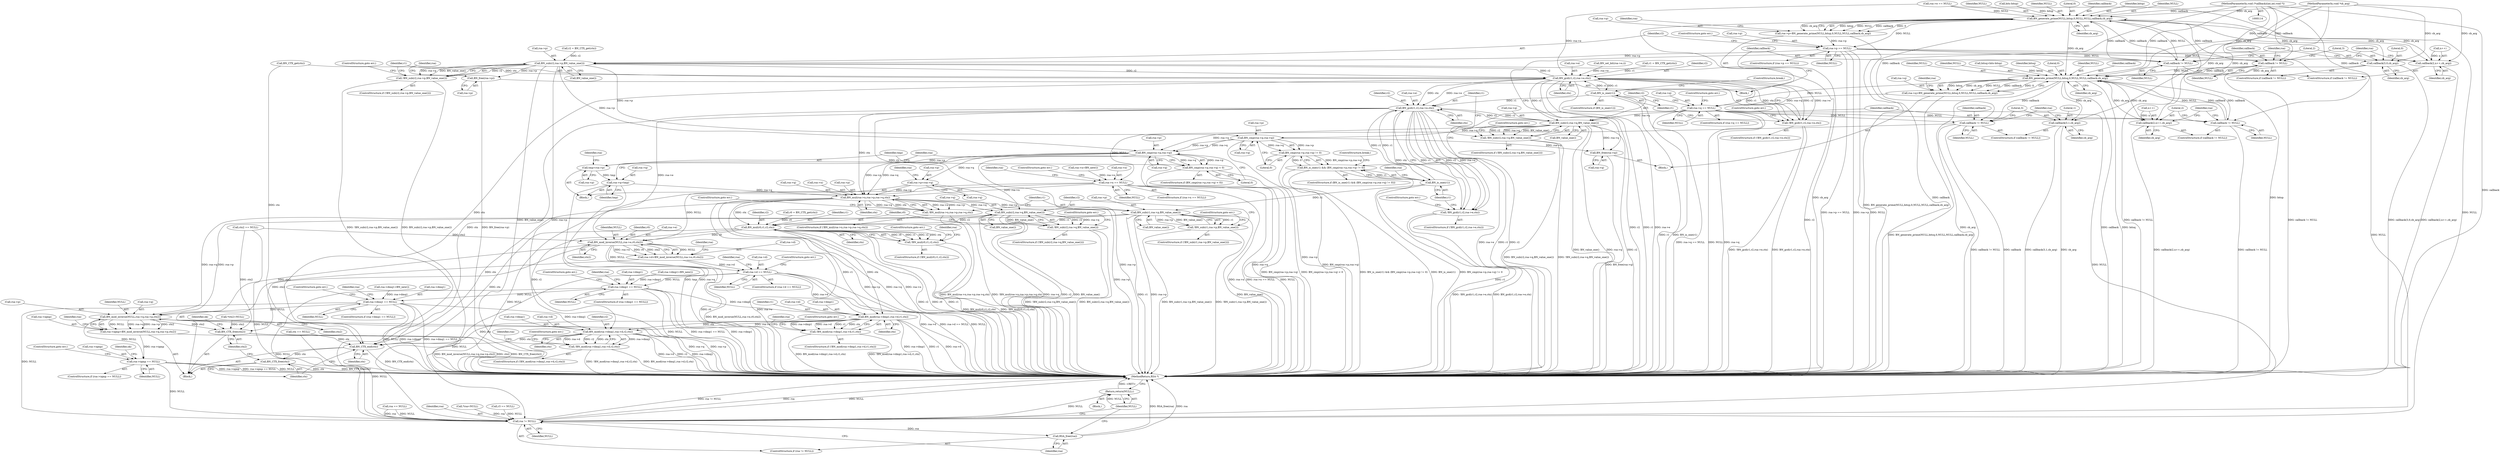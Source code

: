 digraph "0_openssl_db82b8f9bd432a59aea8e1014694e15fc457c2bb@pointer" {
"1000117" [label="(MethodParameterIn,void (*callback)(int,int,void *))"];
"1000262" [label="(Call,BN_generate_prime(NULL,bitsp,0,NULL,NULL,callback,cb_arg))"];
"1000258" [label="(Call,rsa->p=BN_generate_prime(NULL,bitsp,0,NULL,NULL,callback,cb_arg))"];
"1000271" [label="(Call,rsa->p == NULL)"];
"1000279" [label="(Call,BN_sub(r2,rsa->p,BN_value_one()))"];
"1000278" [label="(Call,!BN_sub(r2,rsa->p,BN_value_one()))"];
"1000288" [label="(Call,BN_gcd(r1,r2,rsa->e,ctx))"];
"1000287" [label="(Call,!BN_gcd(r1,r2,rsa->e,ctx))"];
"1000297" [label="(Call,BN_is_one(r1))"];
"1000353" [label="(Call,BN_gcd(r1,r2,rsa->e,ctx))"];
"1000344" [label="(Call,BN_sub(r2,rsa->q,BN_value_one()))"];
"1000343" [label="(Call,!BN_sub(r2,rsa->q,BN_value_one()))"];
"1000366" [label="(Call,BN_cmp(rsa->p,rsa->q))"];
"1000365" [label="(Call,BN_cmp(rsa->p,rsa->q) != 0)"];
"1000362" [label="(Call,BN_is_one(r1) && (BN_cmp(rsa->p,rsa->q) != 0))"];
"1000384" [label="(Call,BN_free(rsa->q))"];
"1000398" [label="(Call,BN_cmp(rsa->p,rsa->q))"];
"1000397" [label="(Call,BN_cmp(rsa->p,rsa->q) < 0)"];
"1000407" [label="(Call,tmp=rsa->p)"];
"1000419" [label="(Call,rsa->q=tmp)"];
"1000438" [label="(Call,BN_mul(rsa->n,rsa->p,rsa->q,ctx))"];
"1000437" [label="(Call,!BN_mul(rsa->n,rsa->p,rsa->q,ctx))"];
"1000452" [label="(Call,BN_sub(r1,rsa->p,BN_value_one()))"];
"1000451" [label="(Call,!BN_sub(r1,rsa->p,BN_value_one()))"];
"1000470" [label="(Call,BN_mul(r0,r1,r2,ctx))"];
"1000469" [label="(Call,!BN_mul(r0,r1,r2,ctx))"];
"1000480" [label="(Call,BN_mod_inverse(NULL,rsa->e,r0,ctx2))"];
"1000476" [label="(Call,rsa->d=BN_mod_inverse(NULL,rsa->e,r0,ctx2))"];
"1000488" [label="(Call,rsa->d == NULL)"];
"1000500" [label="(Call,rsa->dmp1 == NULL)"];
"1000508" [label="(Call,BN_mod(rsa->dmp1,rsa->d,r1,ctx))"];
"1000507" [label="(Call,!BN_mod(rsa->dmp1,rsa->d,r1,ctx))"];
"1000532" [label="(Call,BN_mod(rsa->dmq1,rsa->d,r2,ctx))"];
"1000531" [label="(Call,!BN_mod(rsa->dmq1,rsa->d,r2,ctx))"];
"1000578" [label="(Call,BN_CTX_end(ctx))"];
"1000580" [label="(Call,BN_CTX_free(ctx))"];
"1000524" [label="(Call,rsa->dmq1 == NULL)"];
"1000546" [label="(Call,BN_mod_inverse(NULL,rsa->q,rsa->p,ctx2))"];
"1000542" [label="(Call,rsa->iqmp=BN_mod_inverse(NULL,rsa->q,rsa->p,ctx2))"];
"1000556" [label="(Call,rsa->iqmp == NULL)"];
"1000589" [label="(Call,rsa != NULL)"];
"1000592" [label="(Call,RSA_free(rsa))"];
"1000594" [label="(Return,return(NULL);)"];
"1000582" [label="(Call,BN_CTX_free(ctx2))"];
"1000461" [label="(Call,BN_sub(r2,rsa->q,BN_value_one()))"];
"1000460" [label="(Call,!BN_sub(r2,rsa->q,BN_value_one()))"];
"1000412" [label="(Call,rsa->p=rsa->q)"];
"1000352" [label="(Call,!BN_gcd(r1,r2,rsa->e,ctx))"];
"1000363" [label="(Call,BN_is_one(r1))"];
"1000309" [label="(Call,BN_free(rsa->p))"];
"1000301" [label="(Call,callback != NULL)"];
"1000314" [label="(Call,callback != NULL)"];
"1000327" [label="(Call,BN_generate_prime(NULL,bitsq,0,NULL,NULL,callback,cb_arg))"];
"1000323" [label="(Call,rsa->q=BN_generate_prime(NULL,bitsq,0,NULL,NULL,callback,cb_arg))"];
"1000336" [label="(Call,rsa->q == NULL)"];
"1000376" [label="(Call,callback != NULL)"];
"1000389" [label="(Call,callback != NULL)"];
"1000430" [label="(Call,rsa->n == NULL)"];
"1000379" [label="(Call,callback(2,n++,cb_arg))"];
"1000392" [label="(Call,callback(3,1,cb_arg))"];
"1000304" [label="(Call,callback(2,n++,cb_arg))"];
"1000317" [label="(Call,callback(3,0,cb_arg))"];
"1000334" [label="(Identifier,cb_arg)"];
"1000530" [label="(ControlStructure,if (!BN_mod(rsa->dmq1,rsa->d,r2,ctx)))"];
"1000457" [label="(Call,BN_value_one())"];
"1000487" [label="(ControlStructure,if (rsa->d == NULL))"];
"1000389" [label="(Call,callback != NULL)"];
"1000481" [label="(Identifier,NULL)"];
"1000264" [label="(Identifier,bitsp)"];
"1000586" [label="(Identifier,ok)"];
"1000336" [label="(Call,rsa->q == NULL)"];
"1000251" [label="(Call,BN_set_bit(rsa->e,i))"];
"1000119" [label="(Block,)"];
"1000520" [label="(Identifier,rsa)"];
"1000454" [label="(Call,rsa->p)"];
"1000581" [label="(Identifier,ctx)"];
"1000436" [label="(ControlStructure,if (!BN_mul(rsa->n,rsa->p,rsa->q,ctx)))"];
"1000216" [label="(Call,rsa == NULL)"];
"1000325" [label="(Identifier,rsa)"];
"1000466" [label="(Call,BN_value_one())"];
"1000524" [label="(Call,rsa->dmq1 == NULL)"];
"1000298" [label="(Identifier,r1)"];
"1000392" [label="(Call,callback(3,1,cb_arg))"];
"1000533" [label="(Call,rsa->dmq1)"];
"1000402" [label="(Call,rsa->q)"];
"1000333" [label="(Identifier,callback)"];
"1000556" [label="(Call,rsa->iqmp == NULL)"];
"1000578" [label="(Call,BN_CTX_end(ctx))"];
"1000263" [label="(Identifier,NULL)"];
"1000431" [label="(Call,rsa->n)"];
"1000324" [label="(Call,rsa->q)"];
"1000435" [label="(ControlStructure,goto err;)"];
"1000453" [label="(Identifier,r1)"];
"1000448" [label="(Identifier,ctx)"];
"1000296" [label="(ControlStructure,if (BN_is_one(r1)))"];
"1000289" [label="(Identifier,r1)"];
"1000270" [label="(ControlStructure,if (rsa->p == NULL))"];
"1000346" [label="(Call,rsa->q)"];
"1000588" [label="(ControlStructure,if (rsa != NULL))"];
"1000469" [label="(Call,!BN_mul(r0,r1,r2,ctx))"];
"1000390" [label="(Identifier,callback)"];
"1000315" [label="(Identifier,callback)"];
"1000378" [label="(Identifier,NULL)"];
"1000302" [label="(Identifier,callback)"];
"1000284" [label="(Call,BN_value_one())"];
"1000582" [label="(Call,BN_CTX_free(ctx2))"];
"1000209" [label="(Call,bits-bitsp)"];
"1000485" [label="(Identifier,r0)"];
"1000458" [label="(ControlStructure,goto err;)"];
"1000332" [label="(Identifier,NULL)"];
"1000272" [label="(Call,rsa->p)"];
"1000551" [label="(Call,rsa->p)"];
"1000285" [label="(ControlStructure,goto err;)"];
"1000493" [label="(ControlStructure,goto err;)"];
"1000343" [label="(Call,!BN_sub(r2,rsa->q,BN_value_one()))"];
"1000342" [label="(ControlStructure,if (!BN_sub(r2,rsa->q,BN_value_one())))"];
"1000361" [label="(ControlStructure,if (BN_is_one(r1) && (BN_cmp(rsa->p,rsa->q) != 0)))"];
"1000257" [label="(Block,)"];
"1000397" [label="(Call,BN_cmp(rsa->p,rsa->q) < 0)"];
"1000489" [label="(Call,rsa->d)"];
"1000501" [label="(Call,rsa->dmp1)"];
"1000331" [label="(Identifier,NULL)"];
"1000338" [label="(Identifier,rsa)"];
"1000179" [label="(Call,r0 = BN_CTX_get(ctx))"];
"1000590" [label="(Identifier,rsa)"];
"1000290" [label="(Identifier,r2)"];
"1000460" [label="(Call,!BN_sub(r2,rsa->q,BN_value_one()))"];
"1000388" [label="(ControlStructure,if (callback != NULL))"];
"1000306" [label="(Call,n++)"];
"1000193" [label="(Call,BN_CTX_get(ctx))"];
"1000529" [label="(ControlStructure,goto err;)"];
"1000500" [label="(Call,rsa->dmp1 == NULL)"];
"1000322" [label="(Block,)"];
"1000291" [label="(Call,rsa->e)"];
"1000269" [label="(Identifier,cb_arg)"];
"1000118" [label="(MethodParameterIn,void *cb_arg)"];
"1000297" [label="(Call,BN_is_one(r1))"];
"1000534" [label="(Identifier,rsa)"];
"1000311" [label="(Identifier,rsa)"];
"1000317" [label="(Call,callback(3,0,cb_arg))"];
"1000381" [label="(Call,n++)"];
"1000294" [label="(Identifier,ctx)"];
"1000374" [label="(ControlStructure,break;)"];
"1000477" [label="(Call,rsa->d)"];
"1000368" [label="(Identifier,rsa)"];
"1000345" [label="(Identifier,r2)"];
"1000554" [label="(Identifier,ctx2)"];
"1000451" [label="(Call,!BN_sub(r1,rsa->p,BN_value_one()))"];
"1000518" [label="(Call,rsa->dmq1=BN_new())"];
"1000467" [label="(ControlStructure,goto err;)"];
"1000515" [label="(Identifier,r1)"];
"1000288" [label="(Call,BN_gcd(r1,r2,rsa->e,ctx))"];
"1000366" [label="(Call,BN_cmp(rsa->p,rsa->q))"];
"1000398" [label="(Call,BN_cmp(rsa->p,rsa->q))"];
"1000544" [label="(Identifier,rsa)"];
"1000440" [label="(Identifier,rsa)"];
"1000394" [label="(Literal,1)"];
"1000589" [label="(Call,rsa != NULL)"];
"1000480" [label="(Call,BN_mod_inverse(NULL,rsa->e,r0,ctx2))"];
"1000276" [label="(ControlStructure,goto err;)"];
"1000450" [label="(ControlStructure,if (!BN_sub(r1,rsa->p,BN_value_one())))"];
"1000173" [label="(Call,ctx2 == NULL)"];
"1000226" [label="(Call,rsa->e == NULL)"];
"1000280" [label="(Identifier,r2)"];
"1000536" [label="(Call,rsa->d)"];
"1000352" [label="(Call,!BN_gcd(r1,r2,rsa->e,ctx))"];
"1000301" [label="(Call,callback != NULL)"];
"1000287" [label="(Call,!BN_gcd(r1,r2,rsa->e,ctx))"];
"1000471" [label="(Identifier,r0)"];
"1000499" [label="(ControlStructure,if (rsa->dmp1 == NULL))"];
"1000528" [label="(Identifier,NULL)"];
"1000354" [label="(Identifier,r1)"];
"1000370" [label="(Call,rsa->q)"];
"1000486" [label="(Identifier,ctx2)"];
"1000299" [label="(ControlStructure,break;)"];
"1000376" [label="(Call,callback != NULL)"];
"1000507" [label="(Call,!BN_mod(rsa->dmp1,rsa->d,r1,ctx))"];
"1000547" [label="(Identifier,NULL)"];
"1000472" [label="(Identifier,r1)"];
"1000275" [label="(Identifier,NULL)"];
"1000259" [label="(Call,rsa->p)"];
"1000416" [label="(Call,rsa->q)"];
"1000318" [label="(Literal,3)"];
"1000351" [label="(ControlStructure,if (!BN_gcd(r1,r2,rsa->e,ctx)))"];
"1000121" [label="(Call,*rsa=NULL)"];
"1000476" [label="(Call,rsa->d=BN_mod_inverse(NULL,rsa->e,r0,ctx2))"];
"1000305" [label="(Literal,2)"];
"1000445" [label="(Call,rsa->q)"];
"1000439" [label="(Call,rsa->n)"];
"1000353" [label="(Call,BN_gcd(r1,r2,rsa->e,ctx))"];
"1000367" [label="(Call,rsa->p)"];
"1000335" [label="(ControlStructure,if (rsa->q == NULL))"];
"1000385" [label="(Call,rsa->q)"];
"1000314" [label="(Call,callback != NULL)"];
"1000350" [label="(ControlStructure,goto err;)"];
"1000267" [label="(Identifier,NULL)"];
"1000183" [label="(Call,r1 = BN_CTX_get(ctx))"];
"1000271" [label="(Call,rsa->p == NULL)"];
"1000512" [label="(Call,rsa->d)"];
"1000426" [label="(Identifier,rsa)"];
"1000473" [label="(Identifier,r2)"];
"1000494" [label="(Call,rsa->dmp1=BN_new())"];
"1000594" [label="(Return,return(NULL);)"];
"1000158" [label="(Call,*ctx2=NULL)"];
"1000165" [label="(Call,ctx == NULL)"];
"1000463" [label="(Call,rsa->q)"];
"1000468" [label="(ControlStructure,if (!BN_mul(r0,r1,r2,ctx)))"];
"1000310" [label="(Call,rsa->p)"];
"1000323" [label="(Call,rsa->q=BN_generate_prime(NULL,bitsq,0,NULL,NULL,callback,cb_arg))"];
"1000295" [label="(ControlStructure,goto err;)"];
"1000286" [label="(ControlStructure,if (!BN_gcd(r1,r2,rsa->e,ctx)))"];
"1000599" [label="(MethodReturn,RSA *)"];
"1000300" [label="(ControlStructure,if (callback != NULL))"];
"1000320" [label="(Identifier,cb_arg)"];
"1000412" [label="(Call,rsa->p=rsa->q)"];
"1000580" [label="(Call,BN_CTX_free(ctx))"];
"1000591" [label="(Identifier,NULL)"];
"1000423" [label="(Identifier,tmp)"];
"1000419" [label="(Call,rsa->q=tmp)"];
"1000266" [label="(Identifier,NULL)"];
"1000558" [label="(Identifier,rsa)"];
"1000328" [label="(Identifier,NULL)"];
"1000379" [label="(Call,callback(2,n++,cb_arg))"];
"1000363" [label="(Call,BN_is_one(r1))"];
"1000420" [label="(Call,rsa->q)"];
"1000273" [label="(Identifier,rsa)"];
"1000504" [label="(Identifier,NULL)"];
"1000281" [label="(Call,rsa->p)"];
"1000434" [label="(Identifier,NULL)"];
"1000540" [label="(Identifier,ctx)"];
"1000380" [label="(Literal,2)"];
"1000303" [label="(Identifier,NULL)"];
"1000313" [label="(ControlStructure,if (callback != NULL))"];
"1000414" [label="(Identifier,rsa)"];
"1000525" [label="(Call,rsa->dmq1)"];
"1000260" [label="(Identifier,rsa)"];
"1000117" [label="(MethodParameterIn,void (*callback)(int,int,void *))"];
"1000595" [label="(Identifier,NULL)"];
"1000539" [label="(Identifier,r2)"];
"1000517" [label="(ControlStructure,goto err;)"];
"1000384" [label="(Call,BN_free(rsa->q))"];
"1000470" [label="(Call,BN_mul(r0,r1,r2,ctx))"];
"1000308" [label="(Identifier,cb_arg)"];
"1000355" [label="(Identifier,r2)"];
"1000373" [label="(Literal,0)"];
"1000474" [label="(Identifier,ctx)"];
"1000475" [label="(ControlStructure,goto err;)"];
"1000340" [label="(Identifier,NULL)"];
"1000560" [label="(Identifier,NULL)"];
"1000187" [label="(Call,r2 = BN_CTX_get(ctx))"];
"1000430" [label="(Call,rsa->n == NULL)"];
"1000506" [label="(ControlStructure,if (!BN_mod(rsa->dmp1,rsa->d,r1,ctx)))"];
"1000344" [label="(Call,BN_sub(r2,rsa->q,BN_value_one()))"];
"1000327" [label="(Call,BN_generate_prime(NULL,bitsq,0,NULL,NULL,callback,cb_arg))"];
"1000592" [label="(Call,RSA_free(rsa))"];
"1000319" [label="(Literal,0)"];
"1000393" [label="(Literal,3)"];
"1000492" [label="(Identifier,NULL)"];
"1000377" [label="(Identifier,callback)"];
"1000396" [label="(ControlStructure,if (BN_cmp(rsa->p,rsa->q) < 0))"];
"1000452" [label="(Call,BN_sub(r1,rsa->p,BN_value_one()))"];
"1000561" [label="(ControlStructure,goto err;)"];
"1000360" [label="(ControlStructure,goto err;)"];
"1000409" [label="(Call,rsa->p)"];
"1000459" [label="(ControlStructure,if (!BN_sub(r2,rsa->q,BN_value_one())))"];
"1000557" [label="(Call,rsa->iqmp)"];
"1000316" [label="(Identifier,NULL)"];
"1000505" [label="(ControlStructure,goto err;)"];
"1000362" [label="(Call,BN_is_one(r1) && (BN_cmp(rsa->p,rsa->q) != 0))"];
"1000543" [label="(Call,rsa->iqmp)"];
"1000424" [label="(Call,rsa->n=BN_new())"];
"1000406" [label="(Block,)"];
"1000341" [label="(ControlStructure,goto err;)"];
"1000386" [label="(Identifier,rsa)"];
"1000359" [label="(Identifier,ctx)"];
"1000438" [label="(Call,BN_mul(rsa->n,rsa->p,rsa->q,ctx))"];
"1000478" [label="(Identifier,rsa)"];
"1000482" [label="(Call,rsa->e)"];
"1000510" [label="(Identifier,rsa)"];
"1000207" [label="(Call,bitsq=bits-bitsp)"];
"1000265" [label="(Literal,0)"];
"1000516" [label="(Identifier,ctx)"];
"1000509" [label="(Call,rsa->dmp1)"];
"1000268" [label="(Identifier,callback)"];
"1000531" [label="(Call,!BN_mod(rsa->dmq1,rsa->d,r2,ctx))"];
"1000563" [label="(Identifier,ok)"];
"1000349" [label="(Call,BN_value_one())"];
"1000408" [label="(Identifier,tmp)"];
"1000546" [label="(Call,BN_mod_inverse(NULL,rsa->q,rsa->p,ctx2))"];
"1000532" [label="(Call,BN_mod(rsa->dmq1,rsa->d,r2,ctx))"];
"1000462" [label="(Identifier,r2)"];
"1000400" [label="(Identifier,rsa)"];
"1000437" [label="(Call,!BN_mul(rsa->n,rsa->p,rsa->q,ctx))"];
"1000356" [label="(Call,rsa->e)"];
"1000258" [label="(Call,rsa->p=BN_generate_prime(NULL,bitsp,0,NULL,NULL,callback,cb_arg))"];
"1000488" [label="(Call,rsa->d == NULL)"];
"1000262" [label="(Call,BN_generate_prime(NULL,bitsp,0,NULL,NULL,callback,cb_arg))"];
"1000364" [label="(Identifier,r1)"];
"1000395" [label="(Identifier,cb_arg)"];
"1000461" [label="(Call,BN_sub(r2,rsa->q,BN_value_one()))"];
"1000399" [label="(Call,rsa->p)"];
"1000548" [label="(Call,rsa->q)"];
"1000541" [label="(ControlStructure,goto err;)"];
"1000583" [label="(Identifier,ctx2)"];
"1000413" [label="(Call,rsa->p)"];
"1000593" [label="(Identifier,rsa)"];
"1000442" [label="(Call,rsa->p)"];
"1000496" [label="(Identifier,rsa)"];
"1000542" [label="(Call,rsa->iqmp=BN_mod_inverse(NULL,rsa->q,rsa->p,ctx2))"];
"1000407" [label="(Call,tmp=rsa->p)"];
"1000587" [label="(Block,)"];
"1000579" [label="(Identifier,ctx)"];
"1000429" [label="(ControlStructure,if (rsa->n == NULL))"];
"1000555" [label="(ControlStructure,if (rsa->iqmp == NULL))"];
"1000391" [label="(Identifier,NULL)"];
"1000383" [label="(Identifier,cb_arg)"];
"1000490" [label="(Identifier,rsa)"];
"1000523" [label="(ControlStructure,if (rsa->dmq1 == NULL))"];
"1000304" [label="(Call,callback(2,n++,cb_arg))"];
"1000196" [label="(Call,r3 == NULL)"];
"1000421" [label="(Identifier,rsa)"];
"1000329" [label="(Identifier,bitsq)"];
"1000365" [label="(Call,BN_cmp(rsa->p,rsa->q) != 0)"];
"1000330" [label="(Literal,0)"];
"1000375" [label="(ControlStructure,if (callback != NULL))"];
"1000405" [label="(Literal,0)"];
"1000278" [label="(Call,!BN_sub(r2,rsa->p,BN_value_one()))"];
"1000449" [label="(ControlStructure,goto err;)"];
"1000508" [label="(Call,BN_mod(rsa->dmp1,rsa->d,r1,ctx))"];
"1000279" [label="(Call,BN_sub(r2,rsa->p,BN_value_one()))"];
"1000337" [label="(Call,rsa->q)"];
"1000277" [label="(ControlStructure,if (!BN_sub(r2,rsa->p,BN_value_one())))"];
"1000309" [label="(Call,BN_free(rsa->p))"];
"1000117" -> "1000114"  [label="AST: "];
"1000117" -> "1000599"  [label="DDG: callback"];
"1000117" -> "1000262"  [label="DDG: callback"];
"1000117" -> "1000301"  [label="DDG: callback"];
"1000117" -> "1000314"  [label="DDG: callback"];
"1000117" -> "1000327"  [label="DDG: callback"];
"1000117" -> "1000376"  [label="DDG: callback"];
"1000117" -> "1000389"  [label="DDG: callback"];
"1000262" -> "1000258"  [label="AST: "];
"1000262" -> "1000269"  [label="CFG: "];
"1000263" -> "1000262"  [label="AST: "];
"1000264" -> "1000262"  [label="AST: "];
"1000265" -> "1000262"  [label="AST: "];
"1000266" -> "1000262"  [label="AST: "];
"1000267" -> "1000262"  [label="AST: "];
"1000268" -> "1000262"  [label="AST: "];
"1000269" -> "1000262"  [label="AST: "];
"1000258" -> "1000262"  [label="CFG: "];
"1000262" -> "1000599"  [label="DDG: cb_arg"];
"1000262" -> "1000599"  [label="DDG: callback"];
"1000262" -> "1000599"  [label="DDG: bitsp"];
"1000262" -> "1000258"  [label="DDG: bitsp"];
"1000262" -> "1000258"  [label="DDG: NULL"];
"1000262" -> "1000258"  [label="DDG: callback"];
"1000262" -> "1000258"  [label="DDG: 0"];
"1000262" -> "1000258"  [label="DDG: cb_arg"];
"1000301" -> "1000262"  [label="DDG: NULL"];
"1000301" -> "1000262"  [label="DDG: callback"];
"1000226" -> "1000262"  [label="DDG: NULL"];
"1000209" -> "1000262"  [label="DDG: bitsp"];
"1000304" -> "1000262"  [label="DDG: cb_arg"];
"1000118" -> "1000262"  [label="DDG: cb_arg"];
"1000262" -> "1000271"  [label="DDG: NULL"];
"1000262" -> "1000301"  [label="DDG: callback"];
"1000262" -> "1000304"  [label="DDG: cb_arg"];
"1000262" -> "1000314"  [label="DDG: callback"];
"1000262" -> "1000317"  [label="DDG: cb_arg"];
"1000262" -> "1000327"  [label="DDG: cb_arg"];
"1000258" -> "1000257"  [label="AST: "];
"1000259" -> "1000258"  [label="AST: "];
"1000273" -> "1000258"  [label="CFG: "];
"1000258" -> "1000599"  [label="DDG: BN_generate_prime(NULL,bitsp,0,NULL,NULL,callback,cb_arg)"];
"1000258" -> "1000271"  [label="DDG: rsa->p"];
"1000271" -> "1000270"  [label="AST: "];
"1000271" -> "1000275"  [label="CFG: "];
"1000272" -> "1000271"  [label="AST: "];
"1000275" -> "1000271"  [label="AST: "];
"1000276" -> "1000271"  [label="CFG: "];
"1000280" -> "1000271"  [label="CFG: "];
"1000271" -> "1000599"  [label="DDG: NULL"];
"1000271" -> "1000599"  [label="DDG: rsa->p"];
"1000271" -> "1000599"  [label="DDG: rsa->p == NULL"];
"1000271" -> "1000279"  [label="DDG: rsa->p"];
"1000271" -> "1000301"  [label="DDG: NULL"];
"1000271" -> "1000314"  [label="DDG: NULL"];
"1000271" -> "1000589"  [label="DDG: NULL"];
"1000279" -> "1000278"  [label="AST: "];
"1000279" -> "1000284"  [label="CFG: "];
"1000280" -> "1000279"  [label="AST: "];
"1000281" -> "1000279"  [label="AST: "];
"1000284" -> "1000279"  [label="AST: "];
"1000278" -> "1000279"  [label="CFG: "];
"1000279" -> "1000599"  [label="DDG: BN_value_one()"];
"1000279" -> "1000599"  [label="DDG: r2"];
"1000279" -> "1000599"  [label="DDG: rsa->p"];
"1000279" -> "1000278"  [label="DDG: r2"];
"1000279" -> "1000278"  [label="DDG: rsa->p"];
"1000279" -> "1000278"  [label="DDG: BN_value_one()"];
"1000187" -> "1000279"  [label="DDG: r2"];
"1000288" -> "1000279"  [label="DDG: r2"];
"1000279" -> "1000288"  [label="DDG: r2"];
"1000279" -> "1000309"  [label="DDG: rsa->p"];
"1000279" -> "1000366"  [label="DDG: rsa->p"];
"1000279" -> "1000398"  [label="DDG: rsa->p"];
"1000278" -> "1000277"  [label="AST: "];
"1000285" -> "1000278"  [label="CFG: "];
"1000289" -> "1000278"  [label="CFG: "];
"1000278" -> "1000599"  [label="DDG: !BN_sub(r2,rsa->p,BN_value_one())"];
"1000278" -> "1000599"  [label="DDG: BN_sub(r2,rsa->p,BN_value_one())"];
"1000288" -> "1000287"  [label="AST: "];
"1000288" -> "1000294"  [label="CFG: "];
"1000289" -> "1000288"  [label="AST: "];
"1000290" -> "1000288"  [label="AST: "];
"1000291" -> "1000288"  [label="AST: "];
"1000294" -> "1000288"  [label="AST: "];
"1000287" -> "1000288"  [label="CFG: "];
"1000288" -> "1000599"  [label="DDG: rsa->e"];
"1000288" -> "1000599"  [label="DDG: r2"];
"1000288" -> "1000599"  [label="DDG: r1"];
"1000288" -> "1000287"  [label="DDG: r1"];
"1000288" -> "1000287"  [label="DDG: r2"];
"1000288" -> "1000287"  [label="DDG: rsa->e"];
"1000288" -> "1000287"  [label="DDG: ctx"];
"1000297" -> "1000288"  [label="DDG: r1"];
"1000183" -> "1000288"  [label="DDG: r1"];
"1000226" -> "1000288"  [label="DDG: rsa->e"];
"1000251" -> "1000288"  [label="DDG: rsa->e"];
"1000193" -> "1000288"  [label="DDG: ctx"];
"1000288" -> "1000297"  [label="DDG: r1"];
"1000288" -> "1000344"  [label="DDG: r2"];
"1000288" -> "1000353"  [label="DDG: rsa->e"];
"1000288" -> "1000353"  [label="DDG: ctx"];
"1000288" -> "1000578"  [label="DDG: ctx"];
"1000287" -> "1000286"  [label="AST: "];
"1000295" -> "1000287"  [label="CFG: "];
"1000298" -> "1000287"  [label="CFG: "];
"1000287" -> "1000599"  [label="DDG: !BN_gcd(r1,r2,rsa->e,ctx)"];
"1000287" -> "1000599"  [label="DDG: BN_gcd(r1,r2,rsa->e,ctx)"];
"1000297" -> "1000296"  [label="AST: "];
"1000297" -> "1000298"  [label="CFG: "];
"1000298" -> "1000297"  [label="AST: "];
"1000299" -> "1000297"  [label="CFG: "];
"1000302" -> "1000297"  [label="CFG: "];
"1000297" -> "1000599"  [label="DDG: r1"];
"1000297" -> "1000599"  [label="DDG: BN_is_one(r1)"];
"1000297" -> "1000353"  [label="DDG: r1"];
"1000353" -> "1000352"  [label="AST: "];
"1000353" -> "1000359"  [label="CFG: "];
"1000354" -> "1000353"  [label="AST: "];
"1000355" -> "1000353"  [label="AST: "];
"1000356" -> "1000353"  [label="AST: "];
"1000359" -> "1000353"  [label="AST: "];
"1000352" -> "1000353"  [label="CFG: "];
"1000353" -> "1000599"  [label="DDG: rsa->e"];
"1000353" -> "1000599"  [label="DDG: r1"];
"1000353" -> "1000599"  [label="DDG: r2"];
"1000353" -> "1000344"  [label="DDG: r2"];
"1000353" -> "1000352"  [label="DDG: r1"];
"1000353" -> "1000352"  [label="DDG: r2"];
"1000353" -> "1000352"  [label="DDG: rsa->e"];
"1000353" -> "1000352"  [label="DDG: ctx"];
"1000363" -> "1000353"  [label="DDG: r1"];
"1000344" -> "1000353"  [label="DDG: r2"];
"1000353" -> "1000363"  [label="DDG: r1"];
"1000353" -> "1000438"  [label="DDG: ctx"];
"1000353" -> "1000461"  [label="DDG: r2"];
"1000353" -> "1000480"  [label="DDG: rsa->e"];
"1000353" -> "1000578"  [label="DDG: ctx"];
"1000344" -> "1000343"  [label="AST: "];
"1000344" -> "1000349"  [label="CFG: "];
"1000345" -> "1000344"  [label="AST: "];
"1000346" -> "1000344"  [label="AST: "];
"1000349" -> "1000344"  [label="AST: "];
"1000343" -> "1000344"  [label="CFG: "];
"1000344" -> "1000599"  [label="DDG: BN_value_one()"];
"1000344" -> "1000599"  [label="DDG: rsa->q"];
"1000344" -> "1000599"  [label="DDG: r2"];
"1000344" -> "1000343"  [label="DDG: r2"];
"1000344" -> "1000343"  [label="DDG: rsa->q"];
"1000344" -> "1000343"  [label="DDG: BN_value_one()"];
"1000336" -> "1000344"  [label="DDG: rsa->q"];
"1000344" -> "1000366"  [label="DDG: rsa->q"];
"1000344" -> "1000384"  [label="DDG: rsa->q"];
"1000344" -> "1000398"  [label="DDG: rsa->q"];
"1000343" -> "1000342"  [label="AST: "];
"1000350" -> "1000343"  [label="CFG: "];
"1000354" -> "1000343"  [label="CFG: "];
"1000343" -> "1000599"  [label="DDG: BN_sub(r2,rsa->q,BN_value_one())"];
"1000343" -> "1000599"  [label="DDG: !BN_sub(r2,rsa->q,BN_value_one())"];
"1000366" -> "1000365"  [label="AST: "];
"1000366" -> "1000370"  [label="CFG: "];
"1000367" -> "1000366"  [label="AST: "];
"1000370" -> "1000366"  [label="AST: "];
"1000373" -> "1000366"  [label="CFG: "];
"1000366" -> "1000599"  [label="DDG: rsa->p"];
"1000366" -> "1000365"  [label="DDG: rsa->p"];
"1000366" -> "1000365"  [label="DDG: rsa->q"];
"1000366" -> "1000384"  [label="DDG: rsa->q"];
"1000366" -> "1000398"  [label="DDG: rsa->p"];
"1000366" -> "1000398"  [label="DDG: rsa->q"];
"1000365" -> "1000362"  [label="AST: "];
"1000365" -> "1000373"  [label="CFG: "];
"1000373" -> "1000365"  [label="AST: "];
"1000362" -> "1000365"  [label="CFG: "];
"1000365" -> "1000599"  [label="DDG: BN_cmp(rsa->p,rsa->q)"];
"1000365" -> "1000362"  [label="DDG: BN_cmp(rsa->p,rsa->q)"];
"1000365" -> "1000362"  [label="DDG: 0"];
"1000362" -> "1000361"  [label="AST: "];
"1000362" -> "1000363"  [label="CFG: "];
"1000363" -> "1000362"  [label="AST: "];
"1000374" -> "1000362"  [label="CFG: "];
"1000377" -> "1000362"  [label="CFG: "];
"1000362" -> "1000599"  [label="DDG: BN_cmp(rsa->p,rsa->q) != 0"];
"1000362" -> "1000599"  [label="DDG: BN_is_one(r1) && (BN_cmp(rsa->p,rsa->q) != 0)"];
"1000362" -> "1000599"  [label="DDG: BN_is_one(r1)"];
"1000363" -> "1000362"  [label="DDG: r1"];
"1000384" -> "1000322"  [label="AST: "];
"1000384" -> "1000385"  [label="CFG: "];
"1000385" -> "1000384"  [label="AST: "];
"1000325" -> "1000384"  [label="CFG: "];
"1000384" -> "1000599"  [label="DDG: BN_free(rsa->q)"];
"1000398" -> "1000397"  [label="AST: "];
"1000398" -> "1000402"  [label="CFG: "];
"1000399" -> "1000398"  [label="AST: "];
"1000402" -> "1000398"  [label="AST: "];
"1000405" -> "1000398"  [label="CFG: "];
"1000398" -> "1000599"  [label="DDG: rsa->q"];
"1000398" -> "1000599"  [label="DDG: rsa->p"];
"1000398" -> "1000397"  [label="DDG: rsa->p"];
"1000398" -> "1000397"  [label="DDG: rsa->q"];
"1000398" -> "1000407"  [label="DDG: rsa->p"];
"1000398" -> "1000412"  [label="DDG: rsa->q"];
"1000398" -> "1000438"  [label="DDG: rsa->p"];
"1000398" -> "1000438"  [label="DDG: rsa->q"];
"1000397" -> "1000396"  [label="AST: "];
"1000397" -> "1000405"  [label="CFG: "];
"1000405" -> "1000397"  [label="AST: "];
"1000408" -> "1000397"  [label="CFG: "];
"1000426" -> "1000397"  [label="CFG: "];
"1000397" -> "1000599"  [label="DDG: BN_cmp(rsa->p,rsa->q) < 0"];
"1000397" -> "1000599"  [label="DDG: BN_cmp(rsa->p,rsa->q)"];
"1000407" -> "1000406"  [label="AST: "];
"1000407" -> "1000409"  [label="CFG: "];
"1000408" -> "1000407"  [label="AST: "];
"1000409" -> "1000407"  [label="AST: "];
"1000414" -> "1000407"  [label="CFG: "];
"1000407" -> "1000419"  [label="DDG: tmp"];
"1000419" -> "1000406"  [label="AST: "];
"1000419" -> "1000423"  [label="CFG: "];
"1000420" -> "1000419"  [label="AST: "];
"1000423" -> "1000419"  [label="AST: "];
"1000426" -> "1000419"  [label="CFG: "];
"1000419" -> "1000599"  [label="DDG: rsa->q"];
"1000419" -> "1000599"  [label="DDG: tmp"];
"1000419" -> "1000438"  [label="DDG: rsa->q"];
"1000438" -> "1000437"  [label="AST: "];
"1000438" -> "1000448"  [label="CFG: "];
"1000439" -> "1000438"  [label="AST: "];
"1000442" -> "1000438"  [label="AST: "];
"1000445" -> "1000438"  [label="AST: "];
"1000448" -> "1000438"  [label="AST: "];
"1000437" -> "1000438"  [label="CFG: "];
"1000438" -> "1000599"  [label="DDG: rsa->p"];
"1000438" -> "1000599"  [label="DDG: rsa->q"];
"1000438" -> "1000599"  [label="DDG: rsa->n"];
"1000438" -> "1000437"  [label="DDG: rsa->n"];
"1000438" -> "1000437"  [label="DDG: rsa->p"];
"1000438" -> "1000437"  [label="DDG: rsa->q"];
"1000438" -> "1000437"  [label="DDG: ctx"];
"1000430" -> "1000438"  [label="DDG: rsa->n"];
"1000412" -> "1000438"  [label="DDG: rsa->p"];
"1000438" -> "1000452"  [label="DDG: rsa->p"];
"1000438" -> "1000461"  [label="DDG: rsa->q"];
"1000438" -> "1000470"  [label="DDG: ctx"];
"1000438" -> "1000578"  [label="DDG: ctx"];
"1000437" -> "1000436"  [label="AST: "];
"1000449" -> "1000437"  [label="CFG: "];
"1000453" -> "1000437"  [label="CFG: "];
"1000437" -> "1000599"  [label="DDG: !BN_mul(rsa->n,rsa->p,rsa->q,ctx)"];
"1000437" -> "1000599"  [label="DDG: BN_mul(rsa->n,rsa->p,rsa->q,ctx)"];
"1000452" -> "1000451"  [label="AST: "];
"1000452" -> "1000457"  [label="CFG: "];
"1000453" -> "1000452"  [label="AST: "];
"1000454" -> "1000452"  [label="AST: "];
"1000457" -> "1000452"  [label="AST: "];
"1000451" -> "1000452"  [label="CFG: "];
"1000452" -> "1000599"  [label="DDG: BN_value_one()"];
"1000452" -> "1000599"  [label="DDG: r1"];
"1000452" -> "1000599"  [label="DDG: rsa->p"];
"1000452" -> "1000451"  [label="DDG: r1"];
"1000452" -> "1000451"  [label="DDG: rsa->p"];
"1000452" -> "1000451"  [label="DDG: BN_value_one()"];
"1000363" -> "1000452"  [label="DDG: r1"];
"1000452" -> "1000470"  [label="DDG: r1"];
"1000452" -> "1000546"  [label="DDG: rsa->p"];
"1000451" -> "1000450"  [label="AST: "];
"1000458" -> "1000451"  [label="CFG: "];
"1000462" -> "1000451"  [label="CFG: "];
"1000451" -> "1000599"  [label="DDG: BN_sub(r1,rsa->p,BN_value_one())"];
"1000451" -> "1000599"  [label="DDG: !BN_sub(r1,rsa->p,BN_value_one())"];
"1000470" -> "1000469"  [label="AST: "];
"1000470" -> "1000474"  [label="CFG: "];
"1000471" -> "1000470"  [label="AST: "];
"1000472" -> "1000470"  [label="AST: "];
"1000473" -> "1000470"  [label="AST: "];
"1000474" -> "1000470"  [label="AST: "];
"1000469" -> "1000470"  [label="CFG: "];
"1000470" -> "1000599"  [label="DDG: r1"];
"1000470" -> "1000599"  [label="DDG: r2"];
"1000470" -> "1000599"  [label="DDG: r0"];
"1000470" -> "1000469"  [label="DDG: r0"];
"1000470" -> "1000469"  [label="DDG: r1"];
"1000470" -> "1000469"  [label="DDG: r2"];
"1000470" -> "1000469"  [label="DDG: ctx"];
"1000179" -> "1000470"  [label="DDG: r0"];
"1000461" -> "1000470"  [label="DDG: r2"];
"1000470" -> "1000480"  [label="DDG: r0"];
"1000470" -> "1000508"  [label="DDG: r1"];
"1000470" -> "1000508"  [label="DDG: ctx"];
"1000470" -> "1000532"  [label="DDG: r2"];
"1000470" -> "1000578"  [label="DDG: ctx"];
"1000469" -> "1000468"  [label="AST: "];
"1000475" -> "1000469"  [label="CFG: "];
"1000478" -> "1000469"  [label="CFG: "];
"1000469" -> "1000599"  [label="DDG: !BN_mul(r0,r1,r2,ctx)"];
"1000469" -> "1000599"  [label="DDG: BN_mul(r0,r1,r2,ctx)"];
"1000480" -> "1000476"  [label="AST: "];
"1000480" -> "1000486"  [label="CFG: "];
"1000481" -> "1000480"  [label="AST: "];
"1000482" -> "1000480"  [label="AST: "];
"1000485" -> "1000480"  [label="AST: "];
"1000486" -> "1000480"  [label="AST: "];
"1000476" -> "1000480"  [label="CFG: "];
"1000480" -> "1000599"  [label="DDG: r0"];
"1000480" -> "1000599"  [label="DDG: rsa->e"];
"1000480" -> "1000476"  [label="DDG: NULL"];
"1000480" -> "1000476"  [label="DDG: rsa->e"];
"1000480" -> "1000476"  [label="DDG: r0"];
"1000480" -> "1000476"  [label="DDG: ctx2"];
"1000430" -> "1000480"  [label="DDG: NULL"];
"1000173" -> "1000480"  [label="DDG: ctx2"];
"1000480" -> "1000488"  [label="DDG: NULL"];
"1000480" -> "1000546"  [label="DDG: ctx2"];
"1000480" -> "1000582"  [label="DDG: ctx2"];
"1000476" -> "1000119"  [label="AST: "];
"1000477" -> "1000476"  [label="AST: "];
"1000490" -> "1000476"  [label="CFG: "];
"1000476" -> "1000599"  [label="DDG: BN_mod_inverse(NULL,rsa->e,r0,ctx2)"];
"1000476" -> "1000488"  [label="DDG: rsa->d"];
"1000488" -> "1000487"  [label="AST: "];
"1000488" -> "1000492"  [label="CFG: "];
"1000489" -> "1000488"  [label="AST: "];
"1000492" -> "1000488"  [label="AST: "];
"1000493" -> "1000488"  [label="CFG: "];
"1000496" -> "1000488"  [label="CFG: "];
"1000488" -> "1000599"  [label="DDG: rsa->d"];
"1000488" -> "1000599"  [label="DDG: rsa->d == NULL"];
"1000488" -> "1000599"  [label="DDG: NULL"];
"1000488" -> "1000500"  [label="DDG: NULL"];
"1000488" -> "1000508"  [label="DDG: rsa->d"];
"1000488" -> "1000589"  [label="DDG: NULL"];
"1000500" -> "1000499"  [label="AST: "];
"1000500" -> "1000504"  [label="CFG: "];
"1000501" -> "1000500"  [label="AST: "];
"1000504" -> "1000500"  [label="AST: "];
"1000505" -> "1000500"  [label="CFG: "];
"1000510" -> "1000500"  [label="CFG: "];
"1000500" -> "1000599"  [label="DDG: rsa->dmp1 == NULL"];
"1000500" -> "1000599"  [label="DDG: rsa->dmp1"];
"1000500" -> "1000599"  [label="DDG: NULL"];
"1000494" -> "1000500"  [label="DDG: rsa->dmp1"];
"1000500" -> "1000508"  [label="DDG: rsa->dmp1"];
"1000500" -> "1000524"  [label="DDG: NULL"];
"1000500" -> "1000589"  [label="DDG: NULL"];
"1000508" -> "1000507"  [label="AST: "];
"1000508" -> "1000516"  [label="CFG: "];
"1000509" -> "1000508"  [label="AST: "];
"1000512" -> "1000508"  [label="AST: "];
"1000515" -> "1000508"  [label="AST: "];
"1000516" -> "1000508"  [label="AST: "];
"1000507" -> "1000508"  [label="CFG: "];
"1000508" -> "1000599"  [label="DDG: rsa->dmp1"];
"1000508" -> "1000599"  [label="DDG: r1"];
"1000508" -> "1000599"  [label="DDG: rsa->d"];
"1000508" -> "1000507"  [label="DDG: rsa->dmp1"];
"1000508" -> "1000507"  [label="DDG: rsa->d"];
"1000508" -> "1000507"  [label="DDG: r1"];
"1000508" -> "1000507"  [label="DDG: ctx"];
"1000508" -> "1000532"  [label="DDG: rsa->d"];
"1000508" -> "1000532"  [label="DDG: ctx"];
"1000508" -> "1000578"  [label="DDG: ctx"];
"1000507" -> "1000506"  [label="AST: "];
"1000517" -> "1000507"  [label="CFG: "];
"1000520" -> "1000507"  [label="CFG: "];
"1000507" -> "1000599"  [label="DDG: !BN_mod(rsa->dmp1,rsa->d,r1,ctx)"];
"1000507" -> "1000599"  [label="DDG: BN_mod(rsa->dmp1,rsa->d,r1,ctx)"];
"1000532" -> "1000531"  [label="AST: "];
"1000532" -> "1000540"  [label="CFG: "];
"1000533" -> "1000532"  [label="AST: "];
"1000536" -> "1000532"  [label="AST: "];
"1000539" -> "1000532"  [label="AST: "];
"1000540" -> "1000532"  [label="AST: "];
"1000531" -> "1000532"  [label="CFG: "];
"1000532" -> "1000599"  [label="DDG: rsa->dmq1"];
"1000532" -> "1000599"  [label="DDG: rsa->d"];
"1000532" -> "1000599"  [label="DDG: r2"];
"1000532" -> "1000531"  [label="DDG: rsa->dmq1"];
"1000532" -> "1000531"  [label="DDG: rsa->d"];
"1000532" -> "1000531"  [label="DDG: r2"];
"1000532" -> "1000531"  [label="DDG: ctx"];
"1000524" -> "1000532"  [label="DDG: rsa->dmq1"];
"1000532" -> "1000578"  [label="DDG: ctx"];
"1000531" -> "1000530"  [label="AST: "];
"1000541" -> "1000531"  [label="CFG: "];
"1000544" -> "1000531"  [label="CFG: "];
"1000531" -> "1000599"  [label="DDG: !BN_mod(rsa->dmq1,rsa->d,r2,ctx)"];
"1000531" -> "1000599"  [label="DDG: BN_mod(rsa->dmq1,rsa->d,r2,ctx)"];
"1000578" -> "1000119"  [label="AST: "];
"1000578" -> "1000579"  [label="CFG: "];
"1000579" -> "1000578"  [label="AST: "];
"1000581" -> "1000578"  [label="CFG: "];
"1000578" -> "1000599"  [label="DDG: BN_CTX_end(ctx)"];
"1000193" -> "1000578"  [label="DDG: ctx"];
"1000165" -> "1000578"  [label="DDG: ctx"];
"1000578" -> "1000580"  [label="DDG: ctx"];
"1000580" -> "1000119"  [label="AST: "];
"1000580" -> "1000581"  [label="CFG: "];
"1000581" -> "1000580"  [label="AST: "];
"1000583" -> "1000580"  [label="CFG: "];
"1000580" -> "1000599"  [label="DDG: BN_CTX_free(ctx)"];
"1000580" -> "1000599"  [label="DDG: ctx"];
"1000524" -> "1000523"  [label="AST: "];
"1000524" -> "1000528"  [label="CFG: "];
"1000525" -> "1000524"  [label="AST: "];
"1000528" -> "1000524"  [label="AST: "];
"1000529" -> "1000524"  [label="CFG: "];
"1000534" -> "1000524"  [label="CFG: "];
"1000524" -> "1000599"  [label="DDG: rsa->dmq1"];
"1000524" -> "1000599"  [label="DDG: rsa->dmq1 == NULL"];
"1000524" -> "1000599"  [label="DDG: NULL"];
"1000518" -> "1000524"  [label="DDG: rsa->dmq1"];
"1000524" -> "1000546"  [label="DDG: NULL"];
"1000524" -> "1000589"  [label="DDG: NULL"];
"1000546" -> "1000542"  [label="AST: "];
"1000546" -> "1000554"  [label="CFG: "];
"1000547" -> "1000546"  [label="AST: "];
"1000548" -> "1000546"  [label="AST: "];
"1000551" -> "1000546"  [label="AST: "];
"1000554" -> "1000546"  [label="AST: "];
"1000542" -> "1000546"  [label="CFG: "];
"1000546" -> "1000599"  [label="DDG: rsa->q"];
"1000546" -> "1000599"  [label="DDG: rsa->p"];
"1000546" -> "1000542"  [label="DDG: NULL"];
"1000546" -> "1000542"  [label="DDG: rsa->q"];
"1000546" -> "1000542"  [label="DDG: rsa->p"];
"1000546" -> "1000542"  [label="DDG: ctx2"];
"1000461" -> "1000546"  [label="DDG: rsa->q"];
"1000546" -> "1000556"  [label="DDG: NULL"];
"1000546" -> "1000582"  [label="DDG: ctx2"];
"1000542" -> "1000119"  [label="AST: "];
"1000543" -> "1000542"  [label="AST: "];
"1000558" -> "1000542"  [label="CFG: "];
"1000542" -> "1000599"  [label="DDG: BN_mod_inverse(NULL,rsa->q,rsa->p,ctx2)"];
"1000542" -> "1000556"  [label="DDG: rsa->iqmp"];
"1000556" -> "1000555"  [label="AST: "];
"1000556" -> "1000560"  [label="CFG: "];
"1000557" -> "1000556"  [label="AST: "];
"1000560" -> "1000556"  [label="AST: "];
"1000561" -> "1000556"  [label="CFG: "];
"1000563" -> "1000556"  [label="CFG: "];
"1000556" -> "1000599"  [label="DDG: NULL"];
"1000556" -> "1000599"  [label="DDG: rsa->iqmp"];
"1000556" -> "1000599"  [label="DDG: rsa->iqmp == NULL"];
"1000556" -> "1000589"  [label="DDG: NULL"];
"1000589" -> "1000588"  [label="AST: "];
"1000589" -> "1000591"  [label="CFG: "];
"1000590" -> "1000589"  [label="AST: "];
"1000591" -> "1000589"  [label="AST: "];
"1000593" -> "1000589"  [label="CFG: "];
"1000595" -> "1000589"  [label="CFG: "];
"1000589" -> "1000599"  [label="DDG: rsa != NULL"];
"1000589" -> "1000599"  [label="DDG: rsa"];
"1000589" -> "1000599"  [label="DDG: NULL"];
"1000216" -> "1000589"  [label="DDG: rsa"];
"1000216" -> "1000589"  [label="DDG: NULL"];
"1000121" -> "1000589"  [label="DDG: rsa"];
"1000430" -> "1000589"  [label="DDG: NULL"];
"1000165" -> "1000589"  [label="DDG: NULL"];
"1000336" -> "1000589"  [label="DDG: NULL"];
"1000226" -> "1000589"  [label="DDG: NULL"];
"1000173" -> "1000589"  [label="DDG: NULL"];
"1000196" -> "1000589"  [label="DDG: NULL"];
"1000589" -> "1000592"  [label="DDG: rsa"];
"1000589" -> "1000594"  [label="DDG: NULL"];
"1000592" -> "1000588"  [label="AST: "];
"1000592" -> "1000593"  [label="CFG: "];
"1000593" -> "1000592"  [label="AST: "];
"1000595" -> "1000592"  [label="CFG: "];
"1000592" -> "1000599"  [label="DDG: RSA_free(rsa)"];
"1000592" -> "1000599"  [label="DDG: rsa"];
"1000594" -> "1000587"  [label="AST: "];
"1000594" -> "1000595"  [label="CFG: "];
"1000595" -> "1000594"  [label="AST: "];
"1000599" -> "1000594"  [label="CFG: "];
"1000594" -> "1000599"  [label="DDG: <RET>"];
"1000595" -> "1000594"  [label="DDG: NULL"];
"1000582" -> "1000119"  [label="AST: "];
"1000582" -> "1000583"  [label="CFG: "];
"1000583" -> "1000582"  [label="AST: "];
"1000586" -> "1000582"  [label="CFG: "];
"1000582" -> "1000599"  [label="DDG: ctx2"];
"1000582" -> "1000599"  [label="DDG: BN_CTX_free(ctx2)"];
"1000158" -> "1000582"  [label="DDG: ctx2"];
"1000173" -> "1000582"  [label="DDG: ctx2"];
"1000461" -> "1000460"  [label="AST: "];
"1000461" -> "1000466"  [label="CFG: "];
"1000462" -> "1000461"  [label="AST: "];
"1000463" -> "1000461"  [label="AST: "];
"1000466" -> "1000461"  [label="AST: "];
"1000460" -> "1000461"  [label="CFG: "];
"1000461" -> "1000599"  [label="DDG: rsa->q"];
"1000461" -> "1000599"  [label="DDG: r2"];
"1000461" -> "1000599"  [label="DDG: BN_value_one()"];
"1000461" -> "1000460"  [label="DDG: r2"];
"1000461" -> "1000460"  [label="DDG: rsa->q"];
"1000461" -> "1000460"  [label="DDG: BN_value_one()"];
"1000460" -> "1000459"  [label="AST: "];
"1000467" -> "1000460"  [label="CFG: "];
"1000471" -> "1000460"  [label="CFG: "];
"1000460" -> "1000599"  [label="DDG: BN_sub(r2,rsa->q,BN_value_one())"];
"1000460" -> "1000599"  [label="DDG: !BN_sub(r2,rsa->q,BN_value_one())"];
"1000412" -> "1000406"  [label="AST: "];
"1000412" -> "1000416"  [label="CFG: "];
"1000413" -> "1000412"  [label="AST: "];
"1000416" -> "1000412"  [label="AST: "];
"1000421" -> "1000412"  [label="CFG: "];
"1000412" -> "1000599"  [label="DDG: rsa->p"];
"1000352" -> "1000351"  [label="AST: "];
"1000360" -> "1000352"  [label="CFG: "];
"1000364" -> "1000352"  [label="CFG: "];
"1000352" -> "1000599"  [label="DDG: BN_gcd(r1,r2,rsa->e,ctx)"];
"1000352" -> "1000599"  [label="DDG: !BN_gcd(r1,r2,rsa->e,ctx)"];
"1000363" -> "1000364"  [label="CFG: "];
"1000364" -> "1000363"  [label="AST: "];
"1000368" -> "1000363"  [label="CFG: "];
"1000363" -> "1000599"  [label="DDG: r1"];
"1000309" -> "1000257"  [label="AST: "];
"1000309" -> "1000310"  [label="CFG: "];
"1000310" -> "1000309"  [label="AST: "];
"1000260" -> "1000309"  [label="CFG: "];
"1000309" -> "1000599"  [label="DDG: BN_free(rsa->p)"];
"1000301" -> "1000300"  [label="AST: "];
"1000301" -> "1000303"  [label="CFG: "];
"1000302" -> "1000301"  [label="AST: "];
"1000303" -> "1000301"  [label="AST: "];
"1000305" -> "1000301"  [label="CFG: "];
"1000311" -> "1000301"  [label="CFG: "];
"1000301" -> "1000599"  [label="DDG: callback != NULL"];
"1000314" -> "1000313"  [label="AST: "];
"1000314" -> "1000316"  [label="CFG: "];
"1000315" -> "1000314"  [label="AST: "];
"1000316" -> "1000314"  [label="AST: "];
"1000318" -> "1000314"  [label="CFG: "];
"1000325" -> "1000314"  [label="CFG: "];
"1000314" -> "1000599"  [label="DDG: callback != NULL"];
"1000314" -> "1000327"  [label="DDG: NULL"];
"1000314" -> "1000327"  [label="DDG: callback"];
"1000327" -> "1000323"  [label="AST: "];
"1000327" -> "1000334"  [label="CFG: "];
"1000328" -> "1000327"  [label="AST: "];
"1000329" -> "1000327"  [label="AST: "];
"1000330" -> "1000327"  [label="AST: "];
"1000331" -> "1000327"  [label="AST: "];
"1000332" -> "1000327"  [label="AST: "];
"1000333" -> "1000327"  [label="AST: "];
"1000334" -> "1000327"  [label="AST: "];
"1000323" -> "1000327"  [label="CFG: "];
"1000327" -> "1000599"  [label="DDG: cb_arg"];
"1000327" -> "1000599"  [label="DDG: callback"];
"1000327" -> "1000599"  [label="DDG: bitsq"];
"1000327" -> "1000323"  [label="DDG: bitsq"];
"1000327" -> "1000323"  [label="DDG: cb_arg"];
"1000327" -> "1000323"  [label="DDG: NULL"];
"1000327" -> "1000323"  [label="DDG: callback"];
"1000327" -> "1000323"  [label="DDG: 0"];
"1000376" -> "1000327"  [label="DDG: NULL"];
"1000376" -> "1000327"  [label="DDG: callback"];
"1000207" -> "1000327"  [label="DDG: bitsq"];
"1000379" -> "1000327"  [label="DDG: cb_arg"];
"1000317" -> "1000327"  [label="DDG: cb_arg"];
"1000118" -> "1000327"  [label="DDG: cb_arg"];
"1000327" -> "1000336"  [label="DDG: NULL"];
"1000327" -> "1000376"  [label="DDG: callback"];
"1000327" -> "1000379"  [label="DDG: cb_arg"];
"1000327" -> "1000389"  [label="DDG: callback"];
"1000327" -> "1000392"  [label="DDG: cb_arg"];
"1000323" -> "1000322"  [label="AST: "];
"1000324" -> "1000323"  [label="AST: "];
"1000338" -> "1000323"  [label="CFG: "];
"1000323" -> "1000599"  [label="DDG: BN_generate_prime(NULL,bitsq,0,NULL,NULL,callback,cb_arg)"];
"1000323" -> "1000336"  [label="DDG: rsa->q"];
"1000336" -> "1000335"  [label="AST: "];
"1000336" -> "1000340"  [label="CFG: "];
"1000337" -> "1000336"  [label="AST: "];
"1000340" -> "1000336"  [label="AST: "];
"1000341" -> "1000336"  [label="CFG: "];
"1000345" -> "1000336"  [label="CFG: "];
"1000336" -> "1000599"  [label="DDG: rsa->q == NULL"];
"1000336" -> "1000599"  [label="DDG: NULL"];
"1000336" -> "1000599"  [label="DDG: rsa->q"];
"1000336" -> "1000376"  [label="DDG: NULL"];
"1000336" -> "1000389"  [label="DDG: NULL"];
"1000376" -> "1000375"  [label="AST: "];
"1000376" -> "1000378"  [label="CFG: "];
"1000377" -> "1000376"  [label="AST: "];
"1000378" -> "1000376"  [label="AST: "];
"1000380" -> "1000376"  [label="CFG: "];
"1000386" -> "1000376"  [label="CFG: "];
"1000376" -> "1000599"  [label="DDG: callback != NULL"];
"1000389" -> "1000388"  [label="AST: "];
"1000389" -> "1000391"  [label="CFG: "];
"1000390" -> "1000389"  [label="AST: "];
"1000391" -> "1000389"  [label="AST: "];
"1000393" -> "1000389"  [label="CFG: "];
"1000400" -> "1000389"  [label="CFG: "];
"1000389" -> "1000599"  [label="DDG: callback != NULL"];
"1000389" -> "1000599"  [label="DDG: callback"];
"1000389" -> "1000430"  [label="DDG: NULL"];
"1000430" -> "1000429"  [label="AST: "];
"1000430" -> "1000434"  [label="CFG: "];
"1000431" -> "1000430"  [label="AST: "];
"1000434" -> "1000430"  [label="AST: "];
"1000435" -> "1000430"  [label="CFG: "];
"1000440" -> "1000430"  [label="CFG: "];
"1000430" -> "1000599"  [label="DDG: NULL"];
"1000430" -> "1000599"  [label="DDG: rsa->n"];
"1000430" -> "1000599"  [label="DDG: rsa->n == NULL"];
"1000424" -> "1000430"  [label="DDG: rsa->n"];
"1000379" -> "1000375"  [label="AST: "];
"1000379" -> "1000383"  [label="CFG: "];
"1000380" -> "1000379"  [label="AST: "];
"1000381" -> "1000379"  [label="AST: "];
"1000383" -> "1000379"  [label="AST: "];
"1000386" -> "1000379"  [label="CFG: "];
"1000379" -> "1000599"  [label="DDG: callback(2,n++,cb_arg)"];
"1000381" -> "1000379"  [label="DDG: n"];
"1000118" -> "1000379"  [label="DDG: cb_arg"];
"1000392" -> "1000388"  [label="AST: "];
"1000392" -> "1000395"  [label="CFG: "];
"1000393" -> "1000392"  [label="AST: "];
"1000394" -> "1000392"  [label="AST: "];
"1000395" -> "1000392"  [label="AST: "];
"1000400" -> "1000392"  [label="CFG: "];
"1000392" -> "1000599"  [label="DDG: callback(3,1,cb_arg)"];
"1000392" -> "1000599"  [label="DDG: cb_arg"];
"1000118" -> "1000392"  [label="DDG: cb_arg"];
"1000304" -> "1000300"  [label="AST: "];
"1000304" -> "1000308"  [label="CFG: "];
"1000305" -> "1000304"  [label="AST: "];
"1000306" -> "1000304"  [label="AST: "];
"1000308" -> "1000304"  [label="AST: "];
"1000311" -> "1000304"  [label="CFG: "];
"1000304" -> "1000599"  [label="DDG: callback(2,n++,cb_arg)"];
"1000306" -> "1000304"  [label="DDG: n"];
"1000118" -> "1000304"  [label="DDG: cb_arg"];
"1000317" -> "1000313"  [label="AST: "];
"1000317" -> "1000320"  [label="CFG: "];
"1000318" -> "1000317"  [label="AST: "];
"1000319" -> "1000317"  [label="AST: "];
"1000320" -> "1000317"  [label="AST: "];
"1000325" -> "1000317"  [label="CFG: "];
"1000317" -> "1000599"  [label="DDG: callback(3,0,cb_arg)"];
"1000118" -> "1000317"  [label="DDG: cb_arg"];
}
